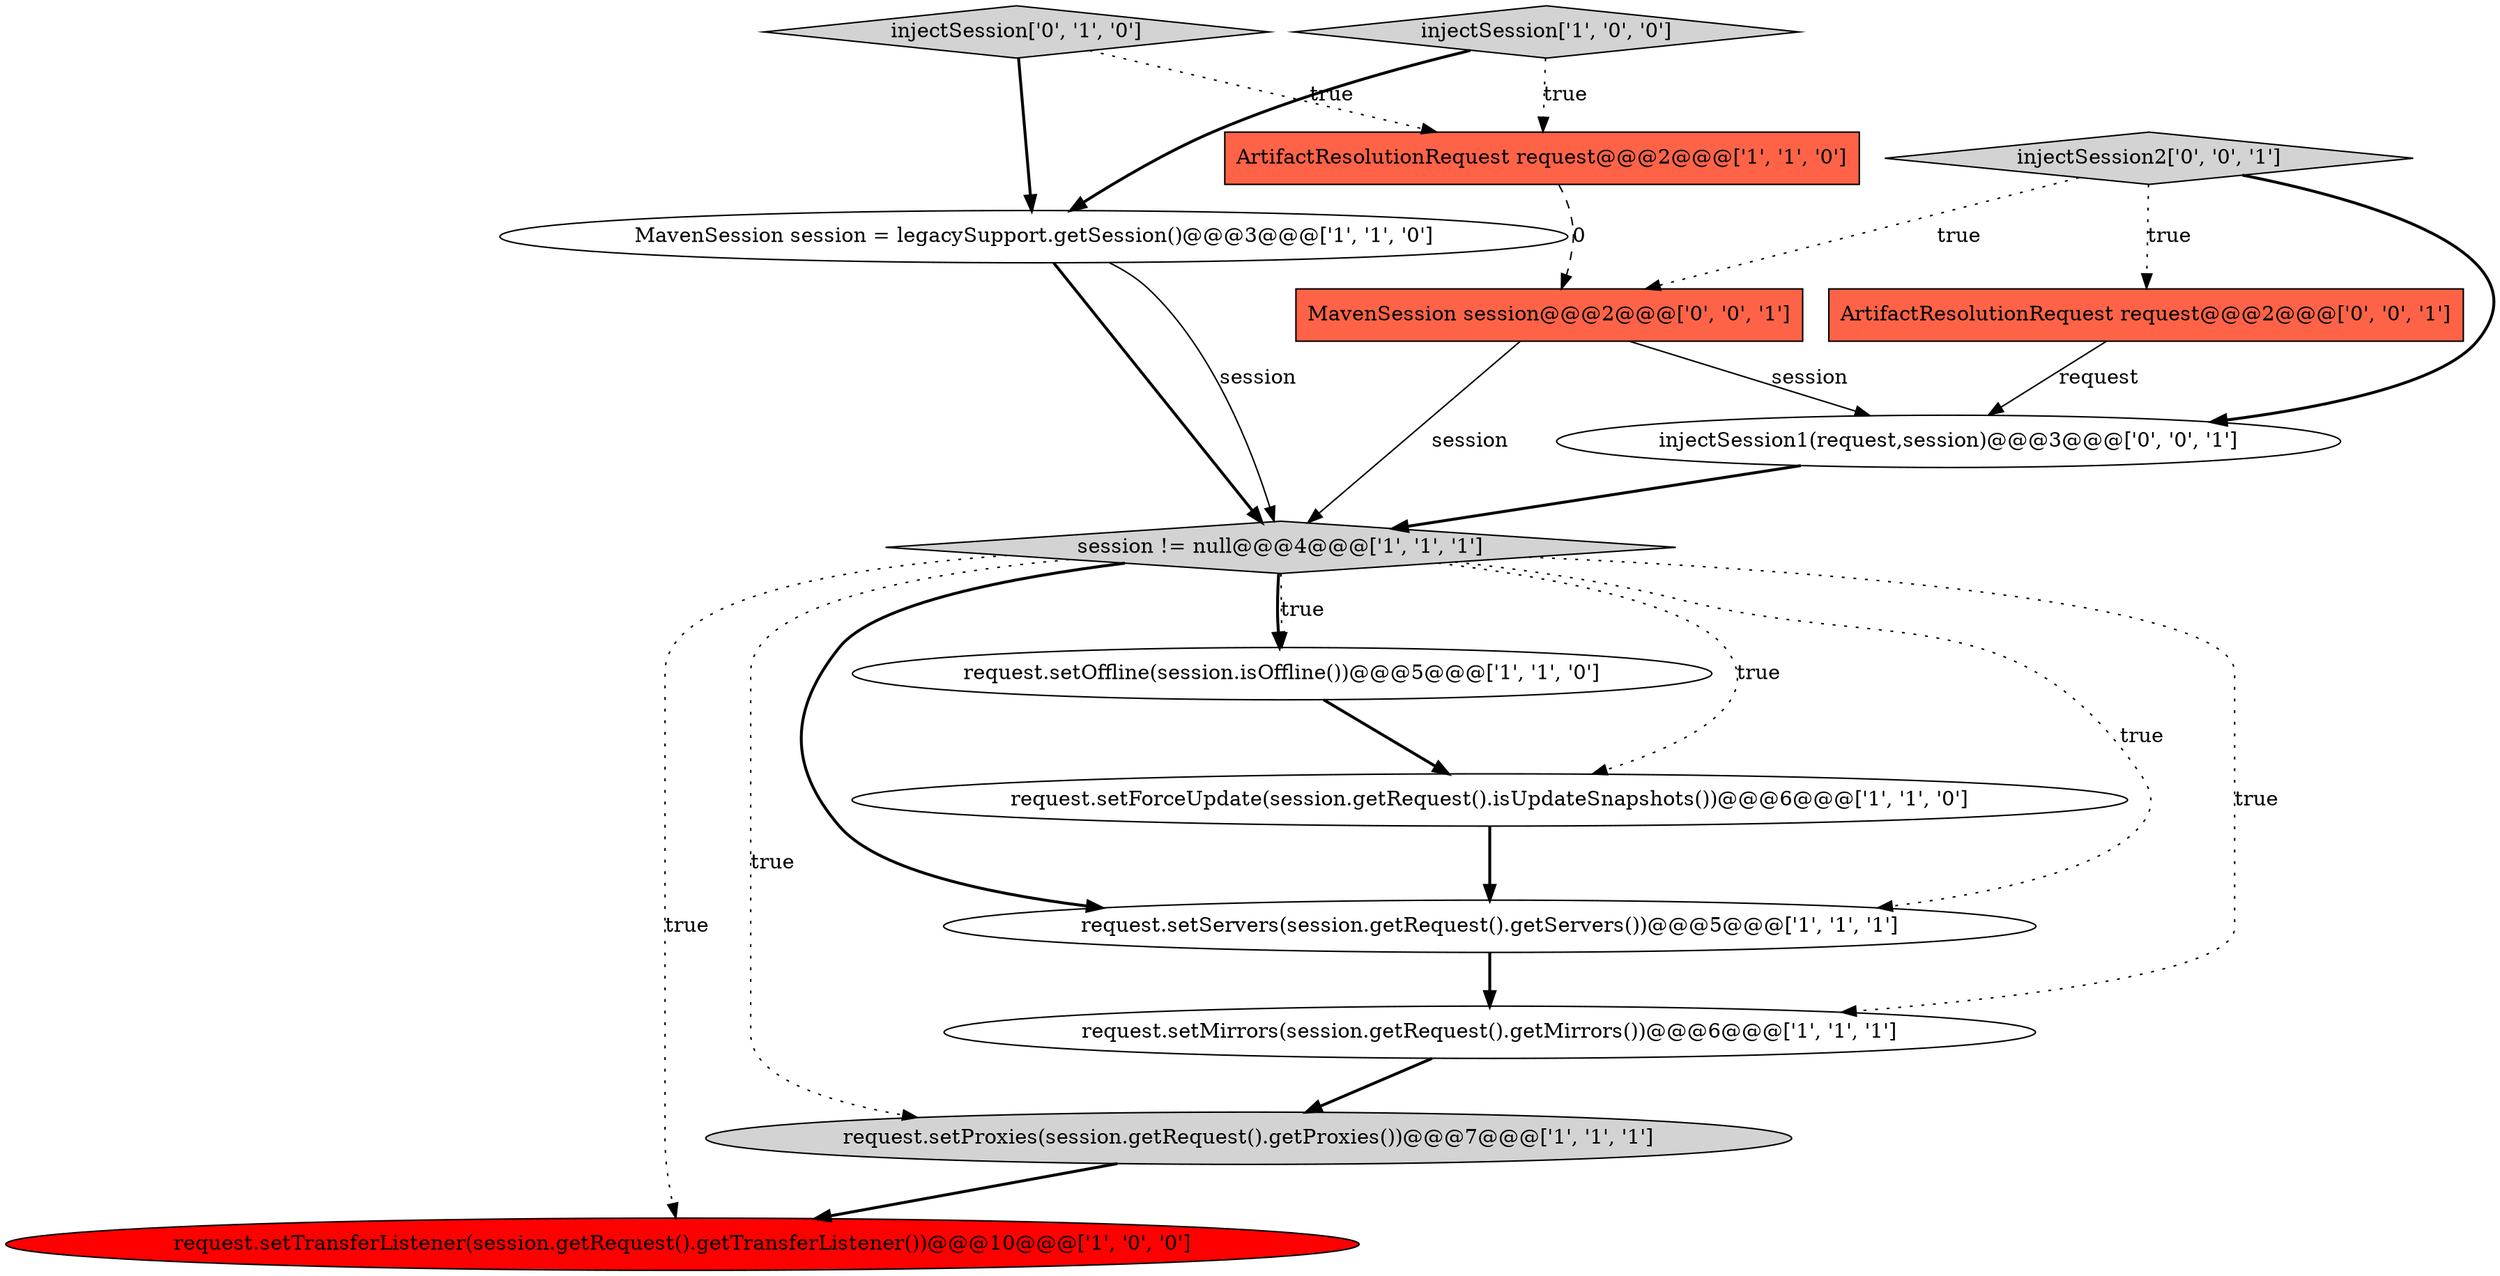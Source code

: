 digraph {
3 [style = filled, label = "request.setMirrors(session.getRequest().getMirrors())@@@6@@@['1', '1', '1']", fillcolor = white, shape = ellipse image = "AAA0AAABBB1BBB"];
4 [style = filled, label = "request.setOffline(session.isOffline())@@@5@@@['1', '1', '0']", fillcolor = white, shape = ellipse image = "AAA0AAABBB1BBB"];
2 [style = filled, label = "session != null@@@4@@@['1', '1', '1']", fillcolor = lightgray, shape = diamond image = "AAA0AAABBB1BBB"];
0 [style = filled, label = "MavenSession session = legacySupport.getSession()@@@3@@@['1', '1', '0']", fillcolor = white, shape = ellipse image = "AAA0AAABBB1BBB"];
12 [style = filled, label = "MavenSession session@@@2@@@['0', '0', '1']", fillcolor = tomato, shape = box image = "AAA0AAABBB3BBB"];
8 [style = filled, label = "request.setProxies(session.getRequest().getProxies())@@@7@@@['1', '1', '1']", fillcolor = lightgray, shape = ellipse image = "AAA0AAABBB1BBB"];
5 [style = filled, label = "request.setServers(session.getRequest().getServers())@@@5@@@['1', '1', '1']", fillcolor = white, shape = ellipse image = "AAA0AAABBB1BBB"];
13 [style = filled, label = "injectSession1(request,session)@@@3@@@['0', '0', '1']", fillcolor = white, shape = ellipse image = "AAA0AAABBB3BBB"];
10 [style = filled, label = "injectSession['0', '1', '0']", fillcolor = lightgray, shape = diamond image = "AAA0AAABBB2BBB"];
6 [style = filled, label = "injectSession['1', '0', '0']", fillcolor = lightgray, shape = diamond image = "AAA0AAABBB1BBB"];
9 [style = filled, label = "request.setForceUpdate(session.getRequest().isUpdateSnapshots())@@@6@@@['1', '1', '0']", fillcolor = white, shape = ellipse image = "AAA0AAABBB1BBB"];
14 [style = filled, label = "injectSession2['0', '0', '1']", fillcolor = lightgray, shape = diamond image = "AAA0AAABBB3BBB"];
7 [style = filled, label = "ArtifactResolutionRequest request@@@2@@@['1', '1', '0']", fillcolor = tomato, shape = box image = "AAA0AAABBB1BBB"];
11 [style = filled, label = "ArtifactResolutionRequest request@@@2@@@['0', '0', '1']", fillcolor = tomato, shape = box image = "AAA0AAABBB3BBB"];
1 [style = filled, label = "request.setTransferListener(session.getRequest().getTransferListener())@@@10@@@['1', '0', '0']", fillcolor = red, shape = ellipse image = "AAA1AAABBB1BBB"];
2->3 [style = dotted, label="true"];
5->3 [style = bold, label=""];
4->9 [style = bold, label=""];
14->12 [style = dotted, label="true"];
0->2 [style = solid, label="session"];
0->2 [style = bold, label=""];
6->0 [style = bold, label=""];
12->13 [style = solid, label="session"];
2->4 [style = bold, label=""];
8->1 [style = bold, label=""];
2->9 [style = dotted, label="true"];
2->1 [style = dotted, label="true"];
11->13 [style = solid, label="request"];
3->8 [style = bold, label=""];
10->0 [style = bold, label=""];
2->4 [style = dotted, label="true"];
6->7 [style = dotted, label="true"];
9->5 [style = bold, label=""];
7->12 [style = dashed, label="0"];
14->11 [style = dotted, label="true"];
14->13 [style = bold, label=""];
2->5 [style = dotted, label="true"];
10->7 [style = dotted, label="true"];
2->8 [style = dotted, label="true"];
2->5 [style = bold, label=""];
13->2 [style = bold, label=""];
12->2 [style = solid, label="session"];
}
